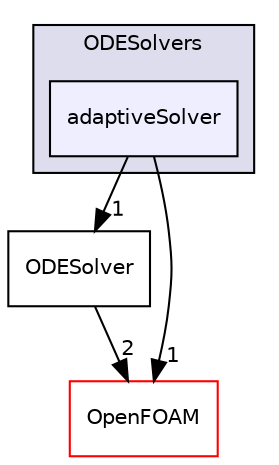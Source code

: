 digraph "src/ODE/ODESolvers/adaptiveSolver" {
  bgcolor=transparent;
  compound=true
  node [ fontsize="10", fontname="Helvetica"];
  edge [ labelfontsize="10", labelfontname="Helvetica"];
  subgraph clusterdir_3c9eb44cc766b767ba49f7a4339bd2b9 {
    graph [ bgcolor="#ddddee", pencolor="black", label="ODESolvers" fontname="Helvetica", fontsize="10", URL="dir_3c9eb44cc766b767ba49f7a4339bd2b9.html"]
  dir_cb3bcb75234a3f21db8dd158d6ddee49 [shape=box, label="adaptiveSolver", style="filled", fillcolor="#eeeeff", pencolor="black", URL="dir_cb3bcb75234a3f21db8dd158d6ddee49.html"];
  }
  dir_cdffcddb5e13bb570779da92c5291b7f [shape=box label="ODESolver" URL="dir_cdffcddb5e13bb570779da92c5291b7f.html"];
  dir_c5473ff19b20e6ec4dfe5c310b3778a8 [shape=box label="OpenFOAM" color="red" URL="dir_c5473ff19b20e6ec4dfe5c310b3778a8.html"];
  dir_cb3bcb75234a3f21db8dd158d6ddee49->dir_cdffcddb5e13bb570779da92c5291b7f [headlabel="1", labeldistance=1.5 headhref="dir_001883_001885.html"];
  dir_cb3bcb75234a3f21db8dd158d6ddee49->dir_c5473ff19b20e6ec4dfe5c310b3778a8 [headlabel="1", labeldistance=1.5 headhref="dir_001883_001898.html"];
  dir_cdffcddb5e13bb570779da92c5291b7f->dir_c5473ff19b20e6ec4dfe5c310b3778a8 [headlabel="2", labeldistance=1.5 headhref="dir_001885_001898.html"];
}
